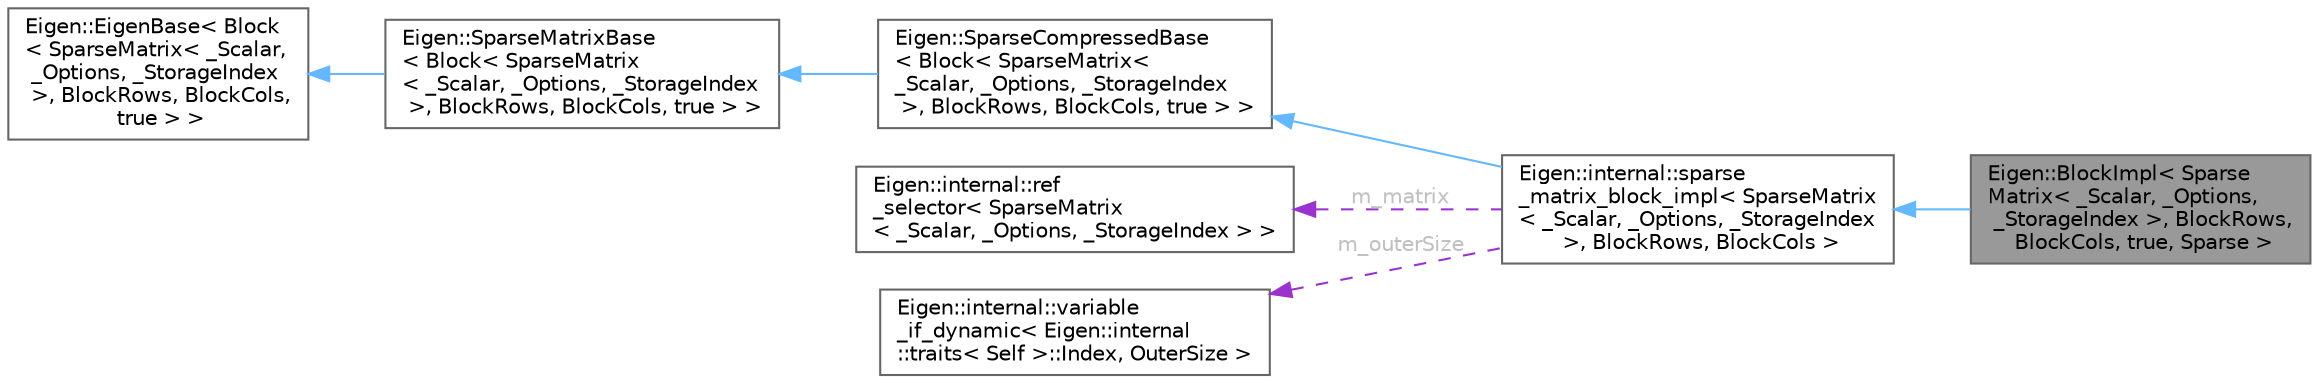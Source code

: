 digraph "Eigen::BlockImpl&lt; SparseMatrix&lt; _Scalar, _Options, _StorageIndex &gt;, BlockRows, BlockCols, true, Sparse &gt;"
{
 // LATEX_PDF_SIZE
  bgcolor="transparent";
  edge [fontname=Helvetica,fontsize=10,labelfontname=Helvetica,labelfontsize=10];
  node [fontname=Helvetica,fontsize=10,shape=box,height=0.2,width=0.4];
  rankdir="LR";
  Node1 [id="Node000001",label="Eigen::BlockImpl\< Sparse\lMatrix\< _Scalar, _Options,\l _StorageIndex \>, BlockRows,\l BlockCols, true, Sparse \>",height=0.2,width=0.4,color="gray40", fillcolor="grey60", style="filled", fontcolor="black",tooltip=" "];
  Node2 -> Node1 [id="edge1_Node000001_Node000002",dir="back",color="steelblue1",style="solid",tooltip=" "];
  Node2 [id="Node000002",label="Eigen::internal::sparse\l_matrix_block_impl\< SparseMatrix\l\< _Scalar, _Options, _StorageIndex\l \>, BlockRows, BlockCols \>",height=0.2,width=0.4,color="gray40", fillcolor="white", style="filled",URL="$class_eigen_1_1internal_1_1sparse__matrix__block__impl.html",tooltip=" "];
  Node3 -> Node2 [id="edge2_Node000002_Node000003",dir="back",color="steelblue1",style="solid",tooltip=" "];
  Node3 [id="Node000003",label="Eigen::SparseCompressedBase\l\< Block\< SparseMatrix\< \l_Scalar, _Options, _StorageIndex\l \>, BlockRows, BlockCols, true \> \>",height=0.2,width=0.4,color="gray40", fillcolor="white", style="filled",URL="$class_eigen_1_1_sparse_compressed_base.html",tooltip=" "];
  Node4 -> Node3 [id="edge3_Node000003_Node000004",dir="back",color="steelblue1",style="solid",tooltip=" "];
  Node4 [id="Node000004",label="Eigen::SparseMatrixBase\l\< Block\< SparseMatrix\l\< _Scalar, _Options, _StorageIndex\l \>, BlockRows, BlockCols, true \> \>",height=0.2,width=0.4,color="gray40", fillcolor="white", style="filled",URL="$class_eigen_1_1_sparse_matrix_base.html",tooltip=" "];
  Node5 -> Node4 [id="edge4_Node000004_Node000005",dir="back",color="steelblue1",style="solid",tooltip=" "];
  Node5 [id="Node000005",label="Eigen::EigenBase\< Block\l\< SparseMatrix\< _Scalar,\l _Options, _StorageIndex\l \>, BlockRows, BlockCols,\l true \> \>",height=0.2,width=0.4,color="gray40", fillcolor="white", style="filled",URL="$struct_eigen_1_1_eigen_base.html",tooltip=" "];
  Node6 -> Node2 [id="edge5_Node000002_Node000006",dir="back",color="darkorchid3",style="dashed",tooltip=" ",label=" m_matrix",fontcolor="grey" ];
  Node6 [id="Node000006",label="Eigen::internal::ref\l_selector\< SparseMatrix\l\< _Scalar, _Options, _StorageIndex \> \>",height=0.2,width=0.4,color="gray40", fillcolor="white", style="filled",URL="$struct_eigen_1_1internal_1_1ref__selector.html",tooltip=" "];
  Node7 -> Node2 [id="edge6_Node000002_Node000007",dir="back",color="darkorchid3",style="dashed",tooltip=" ",label=" m_outerSize",fontcolor="grey" ];
  Node7 [id="Node000007",label="Eigen::internal::variable\l_if_dynamic\< Eigen::internal\l::traits\< Self \>::Index, OuterSize \>",height=0.2,width=0.4,color="gray40", fillcolor="white", style="filled",URL="$class_eigen_1_1internal_1_1variable__if__dynamic.html",tooltip=" "];
}
